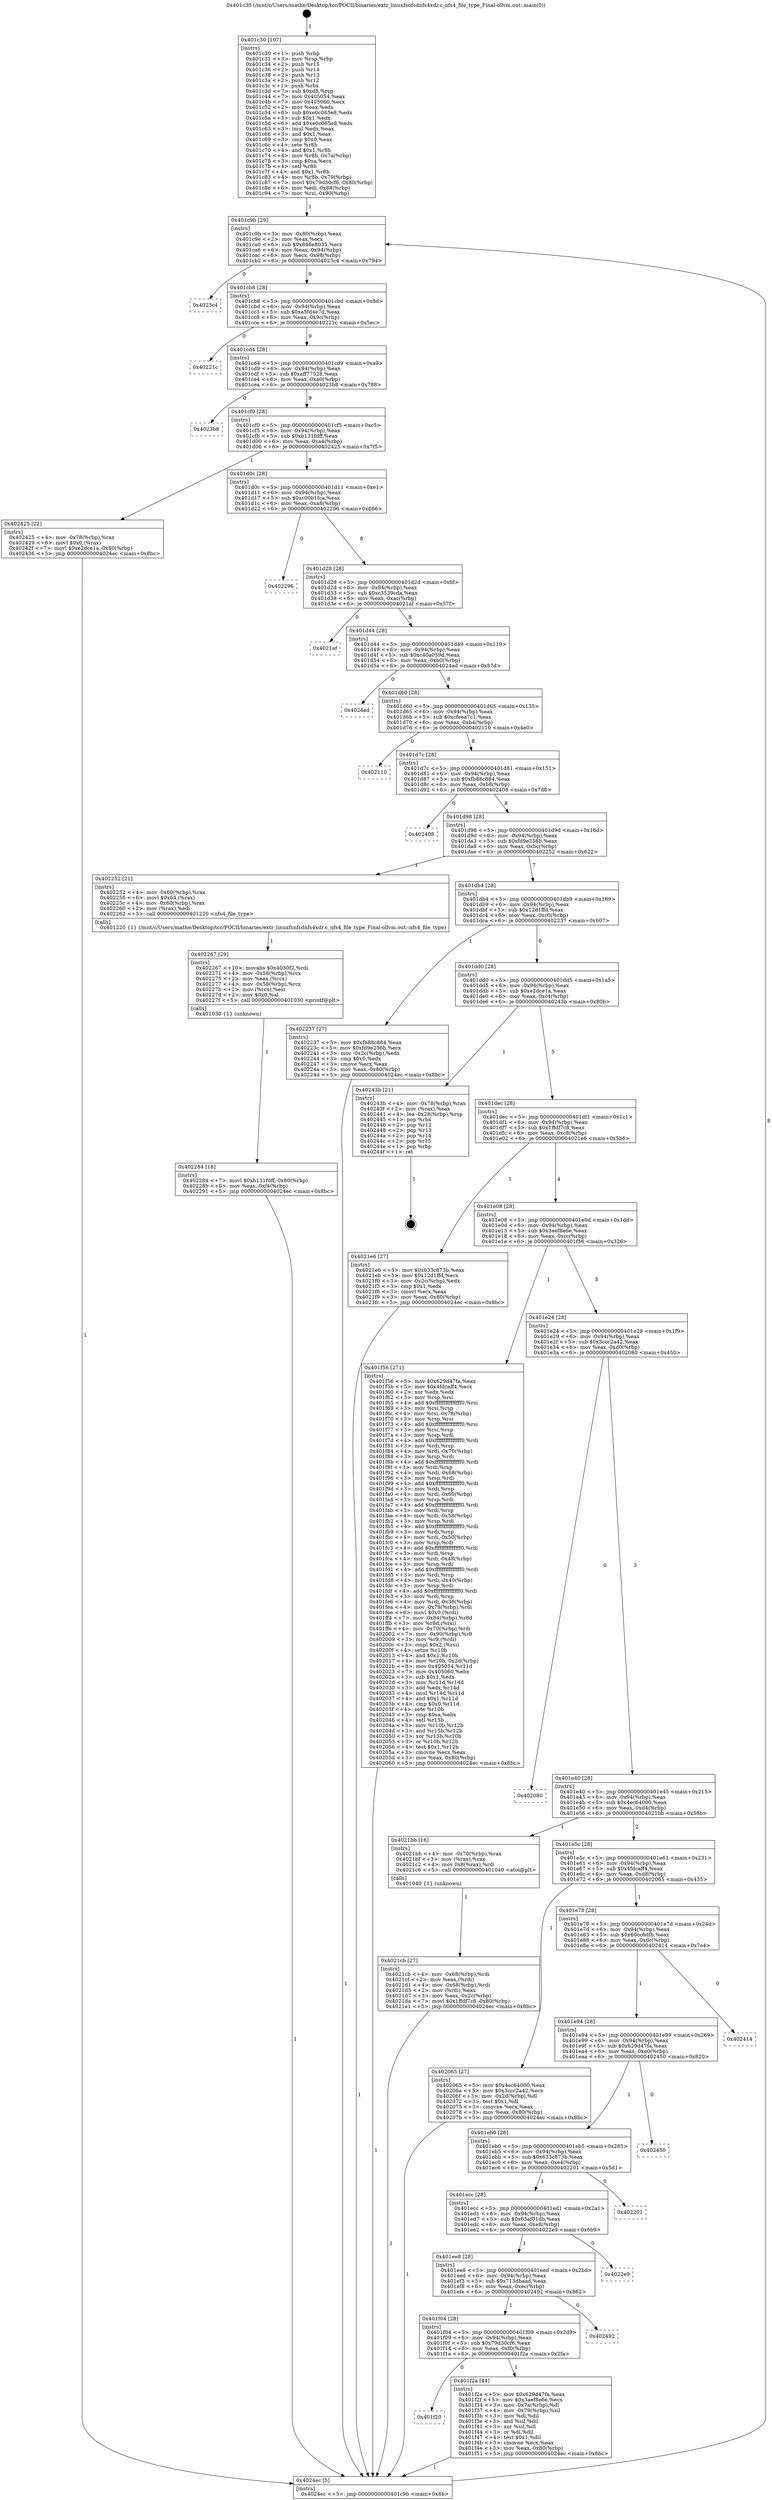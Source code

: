 digraph "0x401c30" {
  label = "0x401c30 (/mnt/c/Users/mathe/Desktop/tcc/POCII/binaries/extr_linuxfsnfsdnfs4xdr.c_nfs4_file_type_Final-ollvm.out::main(0))"
  labelloc = "t"
  node[shape=record]

  Entry [label="",width=0.3,height=0.3,shape=circle,fillcolor=black,style=filled]
  "0x401c9b" [label="{
     0x401c9b [29]\l
     | [instrs]\l
     &nbsp;&nbsp;0x401c9b \<+3\>: mov -0x80(%rbp),%eax\l
     &nbsp;&nbsp;0x401c9e \<+2\>: mov %eax,%ecx\l
     &nbsp;&nbsp;0x401ca0 \<+6\>: sub $0x846e8035,%ecx\l
     &nbsp;&nbsp;0x401ca6 \<+6\>: mov %eax,-0x94(%rbp)\l
     &nbsp;&nbsp;0x401cac \<+6\>: mov %ecx,-0x98(%rbp)\l
     &nbsp;&nbsp;0x401cb2 \<+6\>: je 00000000004023c4 \<main+0x794\>\l
  }"]
  "0x4023c4" [label="{
     0x4023c4\l
  }", style=dashed]
  "0x401cb8" [label="{
     0x401cb8 [28]\l
     | [instrs]\l
     &nbsp;&nbsp;0x401cb8 \<+5\>: jmp 0000000000401cbd \<main+0x8d\>\l
     &nbsp;&nbsp;0x401cbd \<+6\>: mov -0x94(%rbp),%eax\l
     &nbsp;&nbsp;0x401cc3 \<+5\>: sub $0xa5fd4e7d,%eax\l
     &nbsp;&nbsp;0x401cc8 \<+6\>: mov %eax,-0x9c(%rbp)\l
     &nbsp;&nbsp;0x401cce \<+6\>: je 000000000040221c \<main+0x5ec\>\l
  }"]
  Exit [label="",width=0.3,height=0.3,shape=circle,fillcolor=black,style=filled,peripheries=2]
  "0x40221c" [label="{
     0x40221c\l
  }", style=dashed]
  "0x401cd4" [label="{
     0x401cd4 [28]\l
     | [instrs]\l
     &nbsp;&nbsp;0x401cd4 \<+5\>: jmp 0000000000401cd9 \<main+0xa9\>\l
     &nbsp;&nbsp;0x401cd9 \<+6\>: mov -0x94(%rbp),%eax\l
     &nbsp;&nbsp;0x401cdf \<+5\>: sub $0xaff77528,%eax\l
     &nbsp;&nbsp;0x401ce4 \<+6\>: mov %eax,-0xa0(%rbp)\l
     &nbsp;&nbsp;0x401cea \<+6\>: je 00000000004023b8 \<main+0x788\>\l
  }"]
  "0x402284" [label="{
     0x402284 [18]\l
     | [instrs]\l
     &nbsp;&nbsp;0x402284 \<+7\>: movl $0xb131fdff,-0x80(%rbp)\l
     &nbsp;&nbsp;0x40228b \<+6\>: mov %eax,-0xf4(%rbp)\l
     &nbsp;&nbsp;0x402291 \<+5\>: jmp 00000000004024ec \<main+0x8bc\>\l
  }"]
  "0x4023b8" [label="{
     0x4023b8\l
  }", style=dashed]
  "0x401cf0" [label="{
     0x401cf0 [28]\l
     | [instrs]\l
     &nbsp;&nbsp;0x401cf0 \<+5\>: jmp 0000000000401cf5 \<main+0xc5\>\l
     &nbsp;&nbsp;0x401cf5 \<+6\>: mov -0x94(%rbp),%eax\l
     &nbsp;&nbsp;0x401cfb \<+5\>: sub $0xb131fdff,%eax\l
     &nbsp;&nbsp;0x401d00 \<+6\>: mov %eax,-0xa4(%rbp)\l
     &nbsp;&nbsp;0x401d06 \<+6\>: je 0000000000402425 \<main+0x7f5\>\l
  }"]
  "0x402267" [label="{
     0x402267 [29]\l
     | [instrs]\l
     &nbsp;&nbsp;0x402267 \<+10\>: movabs $0x4030f2,%rdi\l
     &nbsp;&nbsp;0x402271 \<+4\>: mov -0x58(%rbp),%rcx\l
     &nbsp;&nbsp;0x402275 \<+2\>: mov %eax,(%rcx)\l
     &nbsp;&nbsp;0x402277 \<+4\>: mov -0x58(%rbp),%rcx\l
     &nbsp;&nbsp;0x40227b \<+2\>: mov (%rcx),%esi\l
     &nbsp;&nbsp;0x40227d \<+2\>: mov $0x0,%al\l
     &nbsp;&nbsp;0x40227f \<+5\>: call 0000000000401030 \<printf@plt\>\l
     | [calls]\l
     &nbsp;&nbsp;0x401030 \{1\} (unknown)\l
  }"]
  "0x402425" [label="{
     0x402425 [22]\l
     | [instrs]\l
     &nbsp;&nbsp;0x402425 \<+4\>: mov -0x78(%rbp),%rax\l
     &nbsp;&nbsp;0x402429 \<+6\>: movl $0x0,(%rax)\l
     &nbsp;&nbsp;0x40242f \<+7\>: movl $0xe2dce1a,-0x80(%rbp)\l
     &nbsp;&nbsp;0x402436 \<+5\>: jmp 00000000004024ec \<main+0x8bc\>\l
  }"]
  "0x401d0c" [label="{
     0x401d0c [28]\l
     | [instrs]\l
     &nbsp;&nbsp;0x401d0c \<+5\>: jmp 0000000000401d11 \<main+0xe1\>\l
     &nbsp;&nbsp;0x401d11 \<+6\>: mov -0x94(%rbp),%eax\l
     &nbsp;&nbsp;0x401d17 \<+5\>: sub $0xc00b1fca,%eax\l
     &nbsp;&nbsp;0x401d1c \<+6\>: mov %eax,-0xa8(%rbp)\l
     &nbsp;&nbsp;0x401d22 \<+6\>: je 0000000000402296 \<main+0x666\>\l
  }"]
  "0x4021cb" [label="{
     0x4021cb [27]\l
     | [instrs]\l
     &nbsp;&nbsp;0x4021cb \<+4\>: mov -0x68(%rbp),%rdi\l
     &nbsp;&nbsp;0x4021cf \<+2\>: mov %eax,(%rdi)\l
     &nbsp;&nbsp;0x4021d1 \<+4\>: mov -0x68(%rbp),%rdi\l
     &nbsp;&nbsp;0x4021d5 \<+2\>: mov (%rdi),%eax\l
     &nbsp;&nbsp;0x4021d7 \<+3\>: mov %eax,-0x2c(%rbp)\l
     &nbsp;&nbsp;0x4021da \<+7\>: movl $0x1ffdf7c8,-0x80(%rbp)\l
     &nbsp;&nbsp;0x4021e1 \<+5\>: jmp 00000000004024ec \<main+0x8bc\>\l
  }"]
  "0x402296" [label="{
     0x402296\l
  }", style=dashed]
  "0x401d28" [label="{
     0x401d28 [28]\l
     | [instrs]\l
     &nbsp;&nbsp;0x401d28 \<+5\>: jmp 0000000000401d2d \<main+0xfd\>\l
     &nbsp;&nbsp;0x401d2d \<+6\>: mov -0x94(%rbp),%eax\l
     &nbsp;&nbsp;0x401d33 \<+5\>: sub $0xc3539cda,%eax\l
     &nbsp;&nbsp;0x401d38 \<+6\>: mov %eax,-0xac(%rbp)\l
     &nbsp;&nbsp;0x401d3e \<+6\>: je 00000000004021af \<main+0x57f\>\l
  }"]
  "0x401c30" [label="{
     0x401c30 [107]\l
     | [instrs]\l
     &nbsp;&nbsp;0x401c30 \<+1\>: push %rbp\l
     &nbsp;&nbsp;0x401c31 \<+3\>: mov %rsp,%rbp\l
     &nbsp;&nbsp;0x401c34 \<+2\>: push %r15\l
     &nbsp;&nbsp;0x401c36 \<+2\>: push %r14\l
     &nbsp;&nbsp;0x401c38 \<+2\>: push %r13\l
     &nbsp;&nbsp;0x401c3a \<+2\>: push %r12\l
     &nbsp;&nbsp;0x401c3c \<+1\>: push %rbx\l
     &nbsp;&nbsp;0x401c3d \<+7\>: sub $0xd8,%rsp\l
     &nbsp;&nbsp;0x401c44 \<+7\>: mov 0x405054,%eax\l
     &nbsp;&nbsp;0x401c4b \<+7\>: mov 0x405060,%ecx\l
     &nbsp;&nbsp;0x401c52 \<+2\>: mov %eax,%edx\l
     &nbsp;&nbsp;0x401c54 \<+6\>: sub $0xe0c065e8,%edx\l
     &nbsp;&nbsp;0x401c5a \<+3\>: sub $0x1,%edx\l
     &nbsp;&nbsp;0x401c5d \<+6\>: add $0xe0c065e8,%edx\l
     &nbsp;&nbsp;0x401c63 \<+3\>: imul %edx,%eax\l
     &nbsp;&nbsp;0x401c66 \<+3\>: and $0x1,%eax\l
     &nbsp;&nbsp;0x401c69 \<+3\>: cmp $0x0,%eax\l
     &nbsp;&nbsp;0x401c6c \<+4\>: sete %r8b\l
     &nbsp;&nbsp;0x401c70 \<+4\>: and $0x1,%r8b\l
     &nbsp;&nbsp;0x401c74 \<+4\>: mov %r8b,-0x7a(%rbp)\l
     &nbsp;&nbsp;0x401c78 \<+3\>: cmp $0xa,%ecx\l
     &nbsp;&nbsp;0x401c7b \<+4\>: setl %r8b\l
     &nbsp;&nbsp;0x401c7f \<+4\>: and $0x1,%r8b\l
     &nbsp;&nbsp;0x401c83 \<+4\>: mov %r8b,-0x79(%rbp)\l
     &nbsp;&nbsp;0x401c87 \<+7\>: movl $0x79d30cf6,-0x80(%rbp)\l
     &nbsp;&nbsp;0x401c8e \<+6\>: mov %edi,-0x84(%rbp)\l
     &nbsp;&nbsp;0x401c94 \<+7\>: mov %rsi,-0x90(%rbp)\l
  }"]
  "0x4021af" [label="{
     0x4021af\l
  }", style=dashed]
  "0x401d44" [label="{
     0x401d44 [28]\l
     | [instrs]\l
     &nbsp;&nbsp;0x401d44 \<+5\>: jmp 0000000000401d49 \<main+0x119\>\l
     &nbsp;&nbsp;0x401d49 \<+6\>: mov -0x94(%rbp),%eax\l
     &nbsp;&nbsp;0x401d4f \<+5\>: sub $0xc40a059d,%eax\l
     &nbsp;&nbsp;0x401d54 \<+6\>: mov %eax,-0xb0(%rbp)\l
     &nbsp;&nbsp;0x401d5a \<+6\>: je 00000000004024ad \<main+0x87d\>\l
  }"]
  "0x4024ec" [label="{
     0x4024ec [5]\l
     | [instrs]\l
     &nbsp;&nbsp;0x4024ec \<+5\>: jmp 0000000000401c9b \<main+0x6b\>\l
  }"]
  "0x4024ad" [label="{
     0x4024ad\l
  }", style=dashed]
  "0x401d60" [label="{
     0x401d60 [28]\l
     | [instrs]\l
     &nbsp;&nbsp;0x401d60 \<+5\>: jmp 0000000000401d65 \<main+0x135\>\l
     &nbsp;&nbsp;0x401d65 \<+6\>: mov -0x94(%rbp),%eax\l
     &nbsp;&nbsp;0x401d6b \<+5\>: sub $0xcfeea7c1,%eax\l
     &nbsp;&nbsp;0x401d70 \<+6\>: mov %eax,-0xb4(%rbp)\l
     &nbsp;&nbsp;0x401d76 \<+6\>: je 0000000000402110 \<main+0x4e0\>\l
  }"]
  "0x401f20" [label="{
     0x401f20\l
  }", style=dashed]
  "0x402110" [label="{
     0x402110\l
  }", style=dashed]
  "0x401d7c" [label="{
     0x401d7c [28]\l
     | [instrs]\l
     &nbsp;&nbsp;0x401d7c \<+5\>: jmp 0000000000401d81 \<main+0x151\>\l
     &nbsp;&nbsp;0x401d81 \<+6\>: mov -0x94(%rbp),%eax\l
     &nbsp;&nbsp;0x401d87 \<+5\>: sub $0xfb88c884,%eax\l
     &nbsp;&nbsp;0x401d8c \<+6\>: mov %eax,-0xb8(%rbp)\l
     &nbsp;&nbsp;0x401d92 \<+6\>: je 0000000000402408 \<main+0x7d8\>\l
  }"]
  "0x401f2a" [label="{
     0x401f2a [44]\l
     | [instrs]\l
     &nbsp;&nbsp;0x401f2a \<+5\>: mov $0x629d47fa,%eax\l
     &nbsp;&nbsp;0x401f2f \<+5\>: mov $0x3aef8e6e,%ecx\l
     &nbsp;&nbsp;0x401f34 \<+3\>: mov -0x7a(%rbp),%dl\l
     &nbsp;&nbsp;0x401f37 \<+4\>: mov -0x79(%rbp),%sil\l
     &nbsp;&nbsp;0x401f3b \<+3\>: mov %dl,%dil\l
     &nbsp;&nbsp;0x401f3e \<+3\>: and %sil,%dil\l
     &nbsp;&nbsp;0x401f41 \<+3\>: xor %sil,%dl\l
     &nbsp;&nbsp;0x401f44 \<+3\>: or %dl,%dil\l
     &nbsp;&nbsp;0x401f47 \<+4\>: test $0x1,%dil\l
     &nbsp;&nbsp;0x401f4b \<+3\>: cmovne %ecx,%eax\l
     &nbsp;&nbsp;0x401f4e \<+3\>: mov %eax,-0x80(%rbp)\l
     &nbsp;&nbsp;0x401f51 \<+5\>: jmp 00000000004024ec \<main+0x8bc\>\l
  }"]
  "0x402408" [label="{
     0x402408\l
  }", style=dashed]
  "0x401d98" [label="{
     0x401d98 [28]\l
     | [instrs]\l
     &nbsp;&nbsp;0x401d98 \<+5\>: jmp 0000000000401d9d \<main+0x16d\>\l
     &nbsp;&nbsp;0x401d9d \<+6\>: mov -0x94(%rbp),%eax\l
     &nbsp;&nbsp;0x401da3 \<+5\>: sub $0xfd9e256b,%eax\l
     &nbsp;&nbsp;0x401da8 \<+6\>: mov %eax,-0xbc(%rbp)\l
     &nbsp;&nbsp;0x401dae \<+6\>: je 0000000000402252 \<main+0x622\>\l
  }"]
  "0x401f04" [label="{
     0x401f04 [28]\l
     | [instrs]\l
     &nbsp;&nbsp;0x401f04 \<+5\>: jmp 0000000000401f09 \<main+0x2d9\>\l
     &nbsp;&nbsp;0x401f09 \<+6\>: mov -0x94(%rbp),%eax\l
     &nbsp;&nbsp;0x401f0f \<+5\>: sub $0x79d30cf6,%eax\l
     &nbsp;&nbsp;0x401f14 \<+6\>: mov %eax,-0xf0(%rbp)\l
     &nbsp;&nbsp;0x401f1a \<+6\>: je 0000000000401f2a \<main+0x2fa\>\l
  }"]
  "0x402252" [label="{
     0x402252 [21]\l
     | [instrs]\l
     &nbsp;&nbsp;0x402252 \<+4\>: mov -0x60(%rbp),%rax\l
     &nbsp;&nbsp;0x402256 \<+6\>: movl $0x64,(%rax)\l
     &nbsp;&nbsp;0x40225c \<+4\>: mov -0x60(%rbp),%rax\l
     &nbsp;&nbsp;0x402260 \<+2\>: mov (%rax),%edi\l
     &nbsp;&nbsp;0x402262 \<+5\>: call 0000000000401220 \<nfs4_file_type\>\l
     | [calls]\l
     &nbsp;&nbsp;0x401220 \{1\} (/mnt/c/Users/mathe/Desktop/tcc/POCII/binaries/extr_linuxfsnfsdnfs4xdr.c_nfs4_file_type_Final-ollvm.out::nfs4_file_type)\l
  }"]
  "0x401db4" [label="{
     0x401db4 [28]\l
     | [instrs]\l
     &nbsp;&nbsp;0x401db4 \<+5\>: jmp 0000000000401db9 \<main+0x189\>\l
     &nbsp;&nbsp;0x401db9 \<+6\>: mov -0x94(%rbp),%eax\l
     &nbsp;&nbsp;0x401dbf \<+5\>: sub $0x12d1ffd,%eax\l
     &nbsp;&nbsp;0x401dc4 \<+6\>: mov %eax,-0xc0(%rbp)\l
     &nbsp;&nbsp;0x401dca \<+6\>: je 0000000000402237 \<main+0x607\>\l
  }"]
  "0x402492" [label="{
     0x402492\l
  }", style=dashed]
  "0x402237" [label="{
     0x402237 [27]\l
     | [instrs]\l
     &nbsp;&nbsp;0x402237 \<+5\>: mov $0xfb88c884,%eax\l
     &nbsp;&nbsp;0x40223c \<+5\>: mov $0xfd9e256b,%ecx\l
     &nbsp;&nbsp;0x402241 \<+3\>: mov -0x2c(%rbp),%edx\l
     &nbsp;&nbsp;0x402244 \<+3\>: cmp $0x0,%edx\l
     &nbsp;&nbsp;0x402247 \<+3\>: cmove %ecx,%eax\l
     &nbsp;&nbsp;0x40224a \<+3\>: mov %eax,-0x80(%rbp)\l
     &nbsp;&nbsp;0x40224d \<+5\>: jmp 00000000004024ec \<main+0x8bc\>\l
  }"]
  "0x401dd0" [label="{
     0x401dd0 [28]\l
     | [instrs]\l
     &nbsp;&nbsp;0x401dd0 \<+5\>: jmp 0000000000401dd5 \<main+0x1a5\>\l
     &nbsp;&nbsp;0x401dd5 \<+6\>: mov -0x94(%rbp),%eax\l
     &nbsp;&nbsp;0x401ddb \<+5\>: sub $0xe2dce1a,%eax\l
     &nbsp;&nbsp;0x401de0 \<+6\>: mov %eax,-0xc4(%rbp)\l
     &nbsp;&nbsp;0x401de6 \<+6\>: je 000000000040243b \<main+0x80b\>\l
  }"]
  "0x401ee8" [label="{
     0x401ee8 [28]\l
     | [instrs]\l
     &nbsp;&nbsp;0x401ee8 \<+5\>: jmp 0000000000401eed \<main+0x2bd\>\l
     &nbsp;&nbsp;0x401eed \<+6\>: mov -0x94(%rbp),%eax\l
     &nbsp;&nbsp;0x401ef3 \<+5\>: sub $0x713dbaad,%eax\l
     &nbsp;&nbsp;0x401ef8 \<+6\>: mov %eax,-0xec(%rbp)\l
     &nbsp;&nbsp;0x401efe \<+6\>: je 0000000000402492 \<main+0x862\>\l
  }"]
  "0x40243b" [label="{
     0x40243b [21]\l
     | [instrs]\l
     &nbsp;&nbsp;0x40243b \<+4\>: mov -0x78(%rbp),%rax\l
     &nbsp;&nbsp;0x40243f \<+2\>: mov (%rax),%eax\l
     &nbsp;&nbsp;0x402441 \<+4\>: lea -0x28(%rbp),%rsp\l
     &nbsp;&nbsp;0x402445 \<+1\>: pop %rbx\l
     &nbsp;&nbsp;0x402446 \<+2\>: pop %r12\l
     &nbsp;&nbsp;0x402448 \<+2\>: pop %r13\l
     &nbsp;&nbsp;0x40244a \<+2\>: pop %r14\l
     &nbsp;&nbsp;0x40244c \<+2\>: pop %r15\l
     &nbsp;&nbsp;0x40244e \<+1\>: pop %rbp\l
     &nbsp;&nbsp;0x40244f \<+1\>: ret\l
  }"]
  "0x401dec" [label="{
     0x401dec [28]\l
     | [instrs]\l
     &nbsp;&nbsp;0x401dec \<+5\>: jmp 0000000000401df1 \<main+0x1c1\>\l
     &nbsp;&nbsp;0x401df1 \<+6\>: mov -0x94(%rbp),%eax\l
     &nbsp;&nbsp;0x401df7 \<+5\>: sub $0x1ffdf7c8,%eax\l
     &nbsp;&nbsp;0x401dfc \<+6\>: mov %eax,-0xc8(%rbp)\l
     &nbsp;&nbsp;0x401e02 \<+6\>: je 00000000004021e6 \<main+0x5b6\>\l
  }"]
  "0x4022e9" [label="{
     0x4022e9\l
  }", style=dashed]
  "0x4021e6" [label="{
     0x4021e6 [27]\l
     | [instrs]\l
     &nbsp;&nbsp;0x4021e6 \<+5\>: mov $0x633c873b,%eax\l
     &nbsp;&nbsp;0x4021eb \<+5\>: mov $0x12d1ffd,%ecx\l
     &nbsp;&nbsp;0x4021f0 \<+3\>: mov -0x2c(%rbp),%edx\l
     &nbsp;&nbsp;0x4021f3 \<+3\>: cmp $0x1,%edx\l
     &nbsp;&nbsp;0x4021f6 \<+3\>: cmovl %ecx,%eax\l
     &nbsp;&nbsp;0x4021f9 \<+3\>: mov %eax,-0x80(%rbp)\l
     &nbsp;&nbsp;0x4021fc \<+5\>: jmp 00000000004024ec \<main+0x8bc\>\l
  }"]
  "0x401e08" [label="{
     0x401e08 [28]\l
     | [instrs]\l
     &nbsp;&nbsp;0x401e08 \<+5\>: jmp 0000000000401e0d \<main+0x1dd\>\l
     &nbsp;&nbsp;0x401e0d \<+6\>: mov -0x94(%rbp),%eax\l
     &nbsp;&nbsp;0x401e13 \<+5\>: sub $0x3aef8e6e,%eax\l
     &nbsp;&nbsp;0x401e18 \<+6\>: mov %eax,-0xcc(%rbp)\l
     &nbsp;&nbsp;0x401e1e \<+6\>: je 0000000000401f56 \<main+0x326\>\l
  }"]
  "0x401ecc" [label="{
     0x401ecc [28]\l
     | [instrs]\l
     &nbsp;&nbsp;0x401ecc \<+5\>: jmp 0000000000401ed1 \<main+0x2a1\>\l
     &nbsp;&nbsp;0x401ed1 \<+6\>: mov -0x94(%rbp),%eax\l
     &nbsp;&nbsp;0x401ed7 \<+5\>: sub $0x65af01db,%eax\l
     &nbsp;&nbsp;0x401edc \<+6\>: mov %eax,-0xe8(%rbp)\l
     &nbsp;&nbsp;0x401ee2 \<+6\>: je 00000000004022e9 \<main+0x6b9\>\l
  }"]
  "0x401f56" [label="{
     0x401f56 [271]\l
     | [instrs]\l
     &nbsp;&nbsp;0x401f56 \<+5\>: mov $0x629d47fa,%eax\l
     &nbsp;&nbsp;0x401f5b \<+5\>: mov $0x4fdcaff4,%ecx\l
     &nbsp;&nbsp;0x401f60 \<+2\>: xor %edx,%edx\l
     &nbsp;&nbsp;0x401f62 \<+3\>: mov %rsp,%rsi\l
     &nbsp;&nbsp;0x401f65 \<+4\>: add $0xfffffffffffffff0,%rsi\l
     &nbsp;&nbsp;0x401f69 \<+3\>: mov %rsi,%rsp\l
     &nbsp;&nbsp;0x401f6c \<+4\>: mov %rsi,-0x78(%rbp)\l
     &nbsp;&nbsp;0x401f70 \<+3\>: mov %rsp,%rsi\l
     &nbsp;&nbsp;0x401f73 \<+4\>: add $0xfffffffffffffff0,%rsi\l
     &nbsp;&nbsp;0x401f77 \<+3\>: mov %rsi,%rsp\l
     &nbsp;&nbsp;0x401f7a \<+3\>: mov %rsp,%rdi\l
     &nbsp;&nbsp;0x401f7d \<+4\>: add $0xfffffffffffffff0,%rdi\l
     &nbsp;&nbsp;0x401f81 \<+3\>: mov %rdi,%rsp\l
     &nbsp;&nbsp;0x401f84 \<+4\>: mov %rdi,-0x70(%rbp)\l
     &nbsp;&nbsp;0x401f88 \<+3\>: mov %rsp,%rdi\l
     &nbsp;&nbsp;0x401f8b \<+4\>: add $0xfffffffffffffff0,%rdi\l
     &nbsp;&nbsp;0x401f8f \<+3\>: mov %rdi,%rsp\l
     &nbsp;&nbsp;0x401f92 \<+4\>: mov %rdi,-0x68(%rbp)\l
     &nbsp;&nbsp;0x401f96 \<+3\>: mov %rsp,%rdi\l
     &nbsp;&nbsp;0x401f99 \<+4\>: add $0xfffffffffffffff0,%rdi\l
     &nbsp;&nbsp;0x401f9d \<+3\>: mov %rdi,%rsp\l
     &nbsp;&nbsp;0x401fa0 \<+4\>: mov %rdi,-0x60(%rbp)\l
     &nbsp;&nbsp;0x401fa4 \<+3\>: mov %rsp,%rdi\l
     &nbsp;&nbsp;0x401fa7 \<+4\>: add $0xfffffffffffffff0,%rdi\l
     &nbsp;&nbsp;0x401fab \<+3\>: mov %rdi,%rsp\l
     &nbsp;&nbsp;0x401fae \<+4\>: mov %rdi,-0x58(%rbp)\l
     &nbsp;&nbsp;0x401fb2 \<+3\>: mov %rsp,%rdi\l
     &nbsp;&nbsp;0x401fb5 \<+4\>: add $0xfffffffffffffff0,%rdi\l
     &nbsp;&nbsp;0x401fb9 \<+3\>: mov %rdi,%rsp\l
     &nbsp;&nbsp;0x401fbc \<+4\>: mov %rdi,-0x50(%rbp)\l
     &nbsp;&nbsp;0x401fc0 \<+3\>: mov %rsp,%rdi\l
     &nbsp;&nbsp;0x401fc3 \<+4\>: add $0xfffffffffffffff0,%rdi\l
     &nbsp;&nbsp;0x401fc7 \<+3\>: mov %rdi,%rsp\l
     &nbsp;&nbsp;0x401fca \<+4\>: mov %rdi,-0x48(%rbp)\l
     &nbsp;&nbsp;0x401fce \<+3\>: mov %rsp,%rdi\l
     &nbsp;&nbsp;0x401fd1 \<+4\>: add $0xfffffffffffffff0,%rdi\l
     &nbsp;&nbsp;0x401fd5 \<+3\>: mov %rdi,%rsp\l
     &nbsp;&nbsp;0x401fd8 \<+4\>: mov %rdi,-0x40(%rbp)\l
     &nbsp;&nbsp;0x401fdc \<+3\>: mov %rsp,%rdi\l
     &nbsp;&nbsp;0x401fdf \<+4\>: add $0xfffffffffffffff0,%rdi\l
     &nbsp;&nbsp;0x401fe3 \<+3\>: mov %rdi,%rsp\l
     &nbsp;&nbsp;0x401fe6 \<+4\>: mov %rdi,-0x38(%rbp)\l
     &nbsp;&nbsp;0x401fea \<+4\>: mov -0x78(%rbp),%rdi\l
     &nbsp;&nbsp;0x401fee \<+6\>: movl $0x0,(%rdi)\l
     &nbsp;&nbsp;0x401ff4 \<+7\>: mov -0x84(%rbp),%r8d\l
     &nbsp;&nbsp;0x401ffb \<+3\>: mov %r8d,(%rsi)\l
     &nbsp;&nbsp;0x401ffe \<+4\>: mov -0x70(%rbp),%rdi\l
     &nbsp;&nbsp;0x402002 \<+7\>: mov -0x90(%rbp),%r9\l
     &nbsp;&nbsp;0x402009 \<+3\>: mov %r9,(%rdi)\l
     &nbsp;&nbsp;0x40200c \<+3\>: cmpl $0x2,(%rsi)\l
     &nbsp;&nbsp;0x40200f \<+4\>: setne %r10b\l
     &nbsp;&nbsp;0x402013 \<+4\>: and $0x1,%r10b\l
     &nbsp;&nbsp;0x402017 \<+4\>: mov %r10b,-0x2d(%rbp)\l
     &nbsp;&nbsp;0x40201b \<+8\>: mov 0x405054,%r11d\l
     &nbsp;&nbsp;0x402023 \<+7\>: mov 0x405060,%ebx\l
     &nbsp;&nbsp;0x40202a \<+3\>: sub $0x1,%edx\l
     &nbsp;&nbsp;0x40202d \<+3\>: mov %r11d,%r14d\l
     &nbsp;&nbsp;0x402030 \<+3\>: add %edx,%r14d\l
     &nbsp;&nbsp;0x402033 \<+4\>: imul %r14d,%r11d\l
     &nbsp;&nbsp;0x402037 \<+4\>: and $0x1,%r11d\l
     &nbsp;&nbsp;0x40203b \<+4\>: cmp $0x0,%r11d\l
     &nbsp;&nbsp;0x40203f \<+4\>: sete %r10b\l
     &nbsp;&nbsp;0x402043 \<+3\>: cmp $0xa,%ebx\l
     &nbsp;&nbsp;0x402046 \<+4\>: setl %r15b\l
     &nbsp;&nbsp;0x40204a \<+3\>: mov %r10b,%r12b\l
     &nbsp;&nbsp;0x40204d \<+3\>: and %r15b,%r12b\l
     &nbsp;&nbsp;0x402050 \<+3\>: xor %r15b,%r10b\l
     &nbsp;&nbsp;0x402053 \<+3\>: or %r10b,%r12b\l
     &nbsp;&nbsp;0x402056 \<+4\>: test $0x1,%r12b\l
     &nbsp;&nbsp;0x40205a \<+3\>: cmovne %ecx,%eax\l
     &nbsp;&nbsp;0x40205d \<+3\>: mov %eax,-0x80(%rbp)\l
     &nbsp;&nbsp;0x402060 \<+5\>: jmp 00000000004024ec \<main+0x8bc\>\l
  }"]
  "0x401e24" [label="{
     0x401e24 [28]\l
     | [instrs]\l
     &nbsp;&nbsp;0x401e24 \<+5\>: jmp 0000000000401e29 \<main+0x1f9\>\l
     &nbsp;&nbsp;0x401e29 \<+6\>: mov -0x94(%rbp),%eax\l
     &nbsp;&nbsp;0x401e2f \<+5\>: sub $0x3ccc2a42,%eax\l
     &nbsp;&nbsp;0x401e34 \<+6\>: mov %eax,-0xd0(%rbp)\l
     &nbsp;&nbsp;0x401e3a \<+6\>: je 0000000000402080 \<main+0x450\>\l
  }"]
  "0x402201" [label="{
     0x402201\l
  }", style=dashed]
  "0x402080" [label="{
     0x402080\l
  }", style=dashed]
  "0x401e40" [label="{
     0x401e40 [28]\l
     | [instrs]\l
     &nbsp;&nbsp;0x401e40 \<+5\>: jmp 0000000000401e45 \<main+0x215\>\l
     &nbsp;&nbsp;0x401e45 \<+6\>: mov -0x94(%rbp),%eax\l
     &nbsp;&nbsp;0x401e4b \<+5\>: sub $0x4ec64000,%eax\l
     &nbsp;&nbsp;0x401e50 \<+6\>: mov %eax,-0xd4(%rbp)\l
     &nbsp;&nbsp;0x401e56 \<+6\>: je 00000000004021bb \<main+0x58b\>\l
  }"]
  "0x401eb0" [label="{
     0x401eb0 [28]\l
     | [instrs]\l
     &nbsp;&nbsp;0x401eb0 \<+5\>: jmp 0000000000401eb5 \<main+0x285\>\l
     &nbsp;&nbsp;0x401eb5 \<+6\>: mov -0x94(%rbp),%eax\l
     &nbsp;&nbsp;0x401ebb \<+5\>: sub $0x633c873b,%eax\l
     &nbsp;&nbsp;0x401ec0 \<+6\>: mov %eax,-0xe4(%rbp)\l
     &nbsp;&nbsp;0x401ec6 \<+6\>: je 0000000000402201 \<main+0x5d1\>\l
  }"]
  "0x4021bb" [label="{
     0x4021bb [16]\l
     | [instrs]\l
     &nbsp;&nbsp;0x4021bb \<+4\>: mov -0x70(%rbp),%rax\l
     &nbsp;&nbsp;0x4021bf \<+3\>: mov (%rax),%rax\l
     &nbsp;&nbsp;0x4021c2 \<+4\>: mov 0x8(%rax),%rdi\l
     &nbsp;&nbsp;0x4021c6 \<+5\>: call 0000000000401040 \<atoi@plt\>\l
     | [calls]\l
     &nbsp;&nbsp;0x401040 \{1\} (unknown)\l
  }"]
  "0x401e5c" [label="{
     0x401e5c [28]\l
     | [instrs]\l
     &nbsp;&nbsp;0x401e5c \<+5\>: jmp 0000000000401e61 \<main+0x231\>\l
     &nbsp;&nbsp;0x401e61 \<+6\>: mov -0x94(%rbp),%eax\l
     &nbsp;&nbsp;0x401e67 \<+5\>: sub $0x4fdcaff4,%eax\l
     &nbsp;&nbsp;0x401e6c \<+6\>: mov %eax,-0xd8(%rbp)\l
     &nbsp;&nbsp;0x401e72 \<+6\>: je 0000000000402065 \<main+0x435\>\l
  }"]
  "0x402450" [label="{
     0x402450\l
  }", style=dashed]
  "0x402065" [label="{
     0x402065 [27]\l
     | [instrs]\l
     &nbsp;&nbsp;0x402065 \<+5\>: mov $0x4ec64000,%eax\l
     &nbsp;&nbsp;0x40206a \<+5\>: mov $0x3ccc2a42,%ecx\l
     &nbsp;&nbsp;0x40206f \<+3\>: mov -0x2d(%rbp),%dl\l
     &nbsp;&nbsp;0x402072 \<+3\>: test $0x1,%dl\l
     &nbsp;&nbsp;0x402075 \<+3\>: cmovne %ecx,%eax\l
     &nbsp;&nbsp;0x402078 \<+3\>: mov %eax,-0x80(%rbp)\l
     &nbsp;&nbsp;0x40207b \<+5\>: jmp 00000000004024ec \<main+0x8bc\>\l
  }"]
  "0x401e78" [label="{
     0x401e78 [28]\l
     | [instrs]\l
     &nbsp;&nbsp;0x401e78 \<+5\>: jmp 0000000000401e7d \<main+0x24d\>\l
     &nbsp;&nbsp;0x401e7d \<+6\>: mov -0x94(%rbp),%eax\l
     &nbsp;&nbsp;0x401e83 \<+5\>: sub $0x60cc6dfb,%eax\l
     &nbsp;&nbsp;0x401e88 \<+6\>: mov %eax,-0xdc(%rbp)\l
     &nbsp;&nbsp;0x401e8e \<+6\>: je 0000000000402414 \<main+0x7e4\>\l
  }"]
  "0x401e94" [label="{
     0x401e94 [28]\l
     | [instrs]\l
     &nbsp;&nbsp;0x401e94 \<+5\>: jmp 0000000000401e99 \<main+0x269\>\l
     &nbsp;&nbsp;0x401e99 \<+6\>: mov -0x94(%rbp),%eax\l
     &nbsp;&nbsp;0x401e9f \<+5\>: sub $0x629d47fa,%eax\l
     &nbsp;&nbsp;0x401ea4 \<+6\>: mov %eax,-0xe0(%rbp)\l
     &nbsp;&nbsp;0x401eaa \<+6\>: je 0000000000402450 \<main+0x820\>\l
  }"]
  "0x402414" [label="{
     0x402414\l
  }", style=dashed]
  Entry -> "0x401c30" [label=" 1"]
  "0x401c9b" -> "0x4023c4" [label=" 0"]
  "0x401c9b" -> "0x401cb8" [label=" 9"]
  "0x40243b" -> Exit [label=" 1"]
  "0x401cb8" -> "0x40221c" [label=" 0"]
  "0x401cb8" -> "0x401cd4" [label=" 9"]
  "0x402425" -> "0x4024ec" [label=" 1"]
  "0x401cd4" -> "0x4023b8" [label=" 0"]
  "0x401cd4" -> "0x401cf0" [label=" 9"]
  "0x402284" -> "0x4024ec" [label=" 1"]
  "0x401cf0" -> "0x402425" [label=" 1"]
  "0x401cf0" -> "0x401d0c" [label=" 8"]
  "0x402267" -> "0x402284" [label=" 1"]
  "0x401d0c" -> "0x402296" [label=" 0"]
  "0x401d0c" -> "0x401d28" [label=" 8"]
  "0x402252" -> "0x402267" [label=" 1"]
  "0x401d28" -> "0x4021af" [label=" 0"]
  "0x401d28" -> "0x401d44" [label=" 8"]
  "0x4021e6" -> "0x4024ec" [label=" 1"]
  "0x401d44" -> "0x4024ad" [label=" 0"]
  "0x401d44" -> "0x401d60" [label=" 8"]
  "0x4021cb" -> "0x4024ec" [label=" 1"]
  "0x401d60" -> "0x402110" [label=" 0"]
  "0x401d60" -> "0x401d7c" [label=" 8"]
  "0x4021bb" -> "0x4021cb" [label=" 1"]
  "0x401d7c" -> "0x402408" [label=" 0"]
  "0x401d7c" -> "0x401d98" [label=" 8"]
  "0x402065" -> "0x4024ec" [label=" 1"]
  "0x401d98" -> "0x402252" [label=" 1"]
  "0x401d98" -> "0x401db4" [label=" 7"]
  "0x402237" -> "0x4024ec" [label=" 1"]
  "0x401db4" -> "0x402237" [label=" 1"]
  "0x401db4" -> "0x401dd0" [label=" 6"]
  "0x4024ec" -> "0x401c9b" [label=" 8"]
  "0x401dd0" -> "0x40243b" [label=" 1"]
  "0x401dd0" -> "0x401dec" [label=" 5"]
  "0x401f2a" -> "0x4024ec" [label=" 1"]
  "0x401dec" -> "0x4021e6" [label=" 1"]
  "0x401dec" -> "0x401e08" [label=" 4"]
  "0x401f04" -> "0x401f20" [label=" 0"]
  "0x401e08" -> "0x401f56" [label=" 1"]
  "0x401e08" -> "0x401e24" [label=" 3"]
  "0x401f56" -> "0x4024ec" [label=" 1"]
  "0x401e24" -> "0x402080" [label=" 0"]
  "0x401e24" -> "0x401e40" [label=" 3"]
  "0x401ee8" -> "0x401f04" [label=" 1"]
  "0x401e40" -> "0x4021bb" [label=" 1"]
  "0x401e40" -> "0x401e5c" [label=" 2"]
  "0x401c30" -> "0x401c9b" [label=" 1"]
  "0x401e5c" -> "0x402065" [label=" 1"]
  "0x401e5c" -> "0x401e78" [label=" 1"]
  "0x401ecc" -> "0x401ee8" [label=" 1"]
  "0x401e78" -> "0x402414" [label=" 0"]
  "0x401e78" -> "0x401e94" [label=" 1"]
  "0x401ecc" -> "0x4022e9" [label=" 0"]
  "0x401e94" -> "0x402450" [label=" 0"]
  "0x401e94" -> "0x401eb0" [label=" 1"]
  "0x401ee8" -> "0x402492" [label=" 0"]
  "0x401eb0" -> "0x402201" [label=" 0"]
  "0x401eb0" -> "0x401ecc" [label=" 1"]
  "0x401f04" -> "0x401f2a" [label=" 1"]
}
